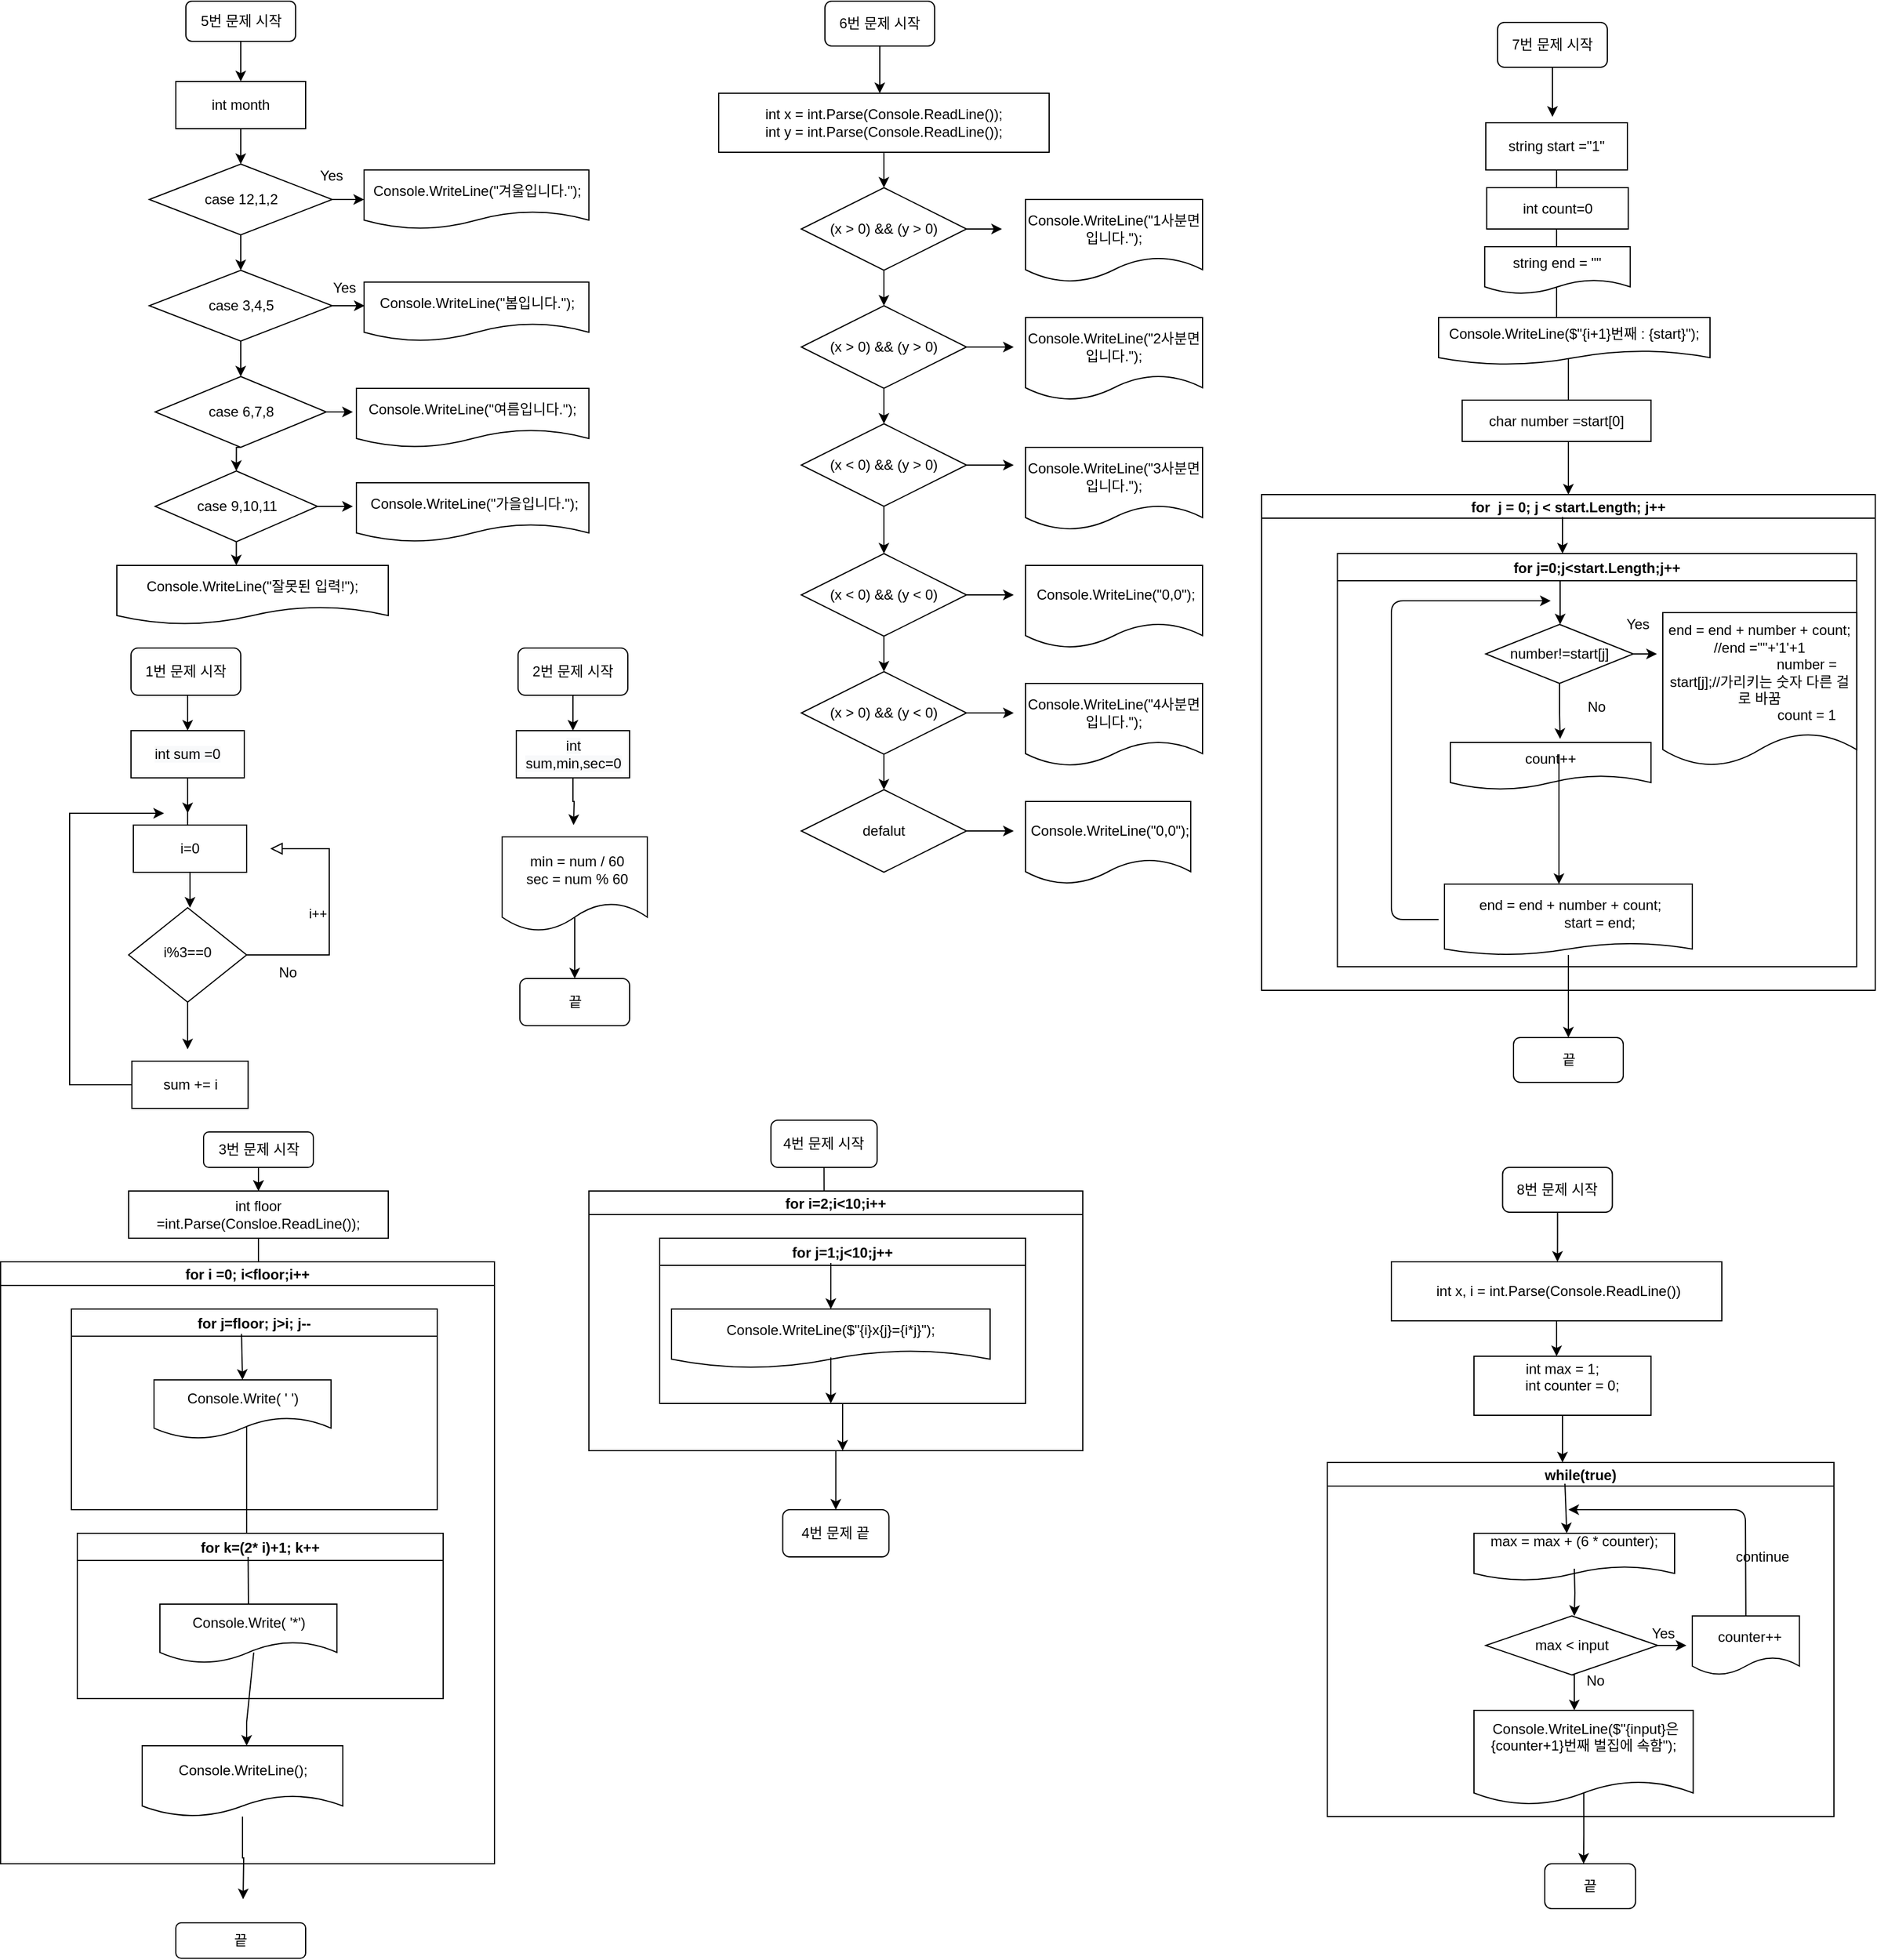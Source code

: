 <mxfile version="14.1.1" type="device"><diagram id="C5RBs43oDa-KdzZeNtuy" name="Page-1"><mxGraphModel dx="488" dy="1930" grid="1" gridSize="10" guides="1" tooltips="1" connect="1" arrows="1" fold="1" page="1" pageScale="1" pageWidth="827" pageHeight="1169" math="0" shadow="0"><root><mxCell id="WIyWlLk6GJQsqaUBKTNV-0"/><mxCell id="WIyWlLk6GJQsqaUBKTNV-1" parent="WIyWlLk6GJQsqaUBKTNV-0"/><mxCell id="WIyWlLk6GJQsqaUBKTNV-5" value="i++" style="edgeStyle=orthogonalEdgeStyle;rounded=0;html=1;jettySize=auto;orthogonalLoop=1;fontSize=11;endArrow=block;endFill=0;endSize=8;strokeWidth=1;shadow=0;labelBackgroundColor=none;" parent="WIyWlLk6GJQsqaUBKTNV-1" source="WIyWlLk6GJQsqaUBKTNV-6" edge="1"><mxGeometry y="10" relative="1" as="geometry"><mxPoint as="offset"/><mxPoint x="290" y="100" as="targetPoint"/><Array as="points"><mxPoint x="340" y="190"/><mxPoint x="340" y="100"/></Array></mxGeometry></mxCell><mxCell id="N4BFT5VjWURN_LbGbkVQ-47" style="edgeStyle=orthogonalEdgeStyle;rounded=0;orthogonalLoop=1;jettySize=auto;html=1;exitX=0.5;exitY=1;exitDx=0;exitDy=0;" parent="WIyWlLk6GJQsqaUBKTNV-1" source="WIyWlLk6GJQsqaUBKTNV-6" edge="1"><mxGeometry relative="1" as="geometry"><mxPoint x="220" y="270" as="targetPoint"/></mxGeometry></mxCell><mxCell id="WIyWlLk6GJQsqaUBKTNV-6" value="i%3==0" style="rhombus;whiteSpace=wrap;html=1;shadow=0;fontFamily=Helvetica;fontSize=12;align=center;strokeWidth=1;spacing=6;spacingTop=-4;" parent="WIyWlLk6GJQsqaUBKTNV-1" vertex="1"><mxGeometry x="170" y="150" width="100" height="80" as="geometry"/></mxCell><mxCell id="N4BFT5VjWURN_LbGbkVQ-31" style="edgeStyle=orthogonalEdgeStyle;rounded=0;orthogonalLoop=1;jettySize=auto;html=1;exitX=0;exitY=0.5;exitDx=0;exitDy=0;" parent="WIyWlLk6GJQsqaUBKTNV-1" source="N4BFT5VjWURN_LbGbkVQ-0" edge="1"><mxGeometry relative="1" as="geometry"><mxPoint x="200" y="70" as="targetPoint"/><Array as="points"><mxPoint x="120" y="300"/><mxPoint x="120" y="70"/></Array></mxGeometry></mxCell><mxCell id="N4BFT5VjWURN_LbGbkVQ-0" value="sum += i" style="rounded=0;whiteSpace=wrap;html=1;" parent="WIyWlLk6GJQsqaUBKTNV-1" vertex="1"><mxGeometry x="172.75" y="280" width="98.5" height="40" as="geometry"/></mxCell><mxCell id="N4BFT5VjWURN_LbGbkVQ-51" style="edgeStyle=orthogonalEdgeStyle;rounded=0;orthogonalLoop=1;jettySize=auto;html=1;exitX=0.5;exitY=1;exitDx=0;exitDy=0;" parent="WIyWlLk6GJQsqaUBKTNV-1" source="N4BFT5VjWURN_LbGbkVQ-6" edge="1"><mxGeometry relative="1" as="geometry"><mxPoint x="220" y="70" as="targetPoint"/></mxGeometry></mxCell><mxCell id="N4BFT5VjWURN_LbGbkVQ-54" value="" style="edgeStyle=orthogonalEdgeStyle;rounded=0;orthogonalLoop=1;jettySize=auto;html=1;" parent="WIyWlLk6GJQsqaUBKTNV-1" source="N4BFT5VjWURN_LbGbkVQ-6" edge="1"><mxGeometry relative="1" as="geometry"><mxPoint x="220" y="120" as="targetPoint"/></mxGeometry></mxCell><mxCell id="N4BFT5VjWURN_LbGbkVQ-6" value="&#10;&#10;&lt;span style=&quot;color: rgb(0, 0, 0); font-family: helvetica; font-size: 12px; font-style: normal; font-weight: 400; letter-spacing: normal; text-align: center; text-indent: 0px; text-transform: none; word-spacing: 0px; background-color: rgb(248, 249, 250); display: inline; float: none;&quot;&gt;int sum =0&lt;/span&gt;&#10;&#10;" style="rounded=0;whiteSpace=wrap;html=1;" parent="WIyWlLk6GJQsqaUBKTNV-1" vertex="1"><mxGeometry x="172" width="96" height="40" as="geometry"/></mxCell><mxCell id="N4BFT5VjWURN_LbGbkVQ-17" style="edgeStyle=orthogonalEdgeStyle;rounded=0;orthogonalLoop=1;jettySize=auto;html=1;exitX=0.5;exitY=1;exitDx=0;exitDy=0;" parent="WIyWlLk6GJQsqaUBKTNV-1" source="N4BFT5VjWURN_LbGbkVQ-13" edge="1"><mxGeometry relative="1" as="geometry"><mxPoint x="222" y="150" as="targetPoint"/></mxGeometry></mxCell><mxCell id="N4BFT5VjWURN_LbGbkVQ-13" value="i=0" style="rounded=0;whiteSpace=wrap;html=1;" parent="WIyWlLk6GJQsqaUBKTNV-1" vertex="1"><mxGeometry x="174" y="80" width="96" height="40" as="geometry"/></mxCell><mxCell id="N4BFT5VjWURN_LbGbkVQ-49" style="edgeStyle=orthogonalEdgeStyle;rounded=0;orthogonalLoop=1;jettySize=auto;html=1;exitX=0.5;exitY=1;exitDx=0;exitDy=0;entryX=0.5;entryY=0;entryDx=0;entryDy=0;" parent="WIyWlLk6GJQsqaUBKTNV-1" source="N4BFT5VjWURN_LbGbkVQ-18" target="N4BFT5VjWURN_LbGbkVQ-6" edge="1"><mxGeometry relative="1" as="geometry"/></mxCell><mxCell id="N4BFT5VjWURN_LbGbkVQ-18" value="1번 문제 시작" style="rounded=1;whiteSpace=wrap;html=1;" parent="WIyWlLk6GJQsqaUBKTNV-1" vertex="1"><mxGeometry x="172" y="-70" width="93" height="40" as="geometry"/></mxCell><mxCell id="N4BFT5VjWURN_LbGbkVQ-30" value="No" style="text;html=1;strokeColor=none;fillColor=none;align=center;verticalAlign=middle;whiteSpace=wrap;rounded=0;" parent="WIyWlLk6GJQsqaUBKTNV-1" vertex="1"><mxGeometry x="290" y="200" width="30" height="10" as="geometry"/></mxCell><mxCell id="N4BFT5VjWURN_LbGbkVQ-65" style="edgeStyle=orthogonalEdgeStyle;rounded=0;orthogonalLoop=1;jettySize=auto;html=1;exitX=0.5;exitY=1;exitDx=0;exitDy=0;" parent="WIyWlLk6GJQsqaUBKTNV-1" source="N4BFT5VjWURN_LbGbkVQ-52" target="N4BFT5VjWURN_LbGbkVQ-60" edge="1"><mxGeometry relative="1" as="geometry"/></mxCell><mxCell id="N4BFT5VjWURN_LbGbkVQ-52" value="2번 문제 시작" style="rounded=1;whiteSpace=wrap;html=1;" parent="WIyWlLk6GJQsqaUBKTNV-1" vertex="1"><mxGeometry x="500" y="-70" width="93" height="40" as="geometry"/></mxCell><mxCell id="N4BFT5VjWURN_LbGbkVQ-71" style="edgeStyle=orthogonalEdgeStyle;rounded=0;orthogonalLoop=1;jettySize=auto;html=1;exitX=0.5;exitY=1;exitDx=0;exitDy=0;" parent="WIyWlLk6GJQsqaUBKTNV-1" source="N4BFT5VjWURN_LbGbkVQ-60" edge="1"><mxGeometry relative="1" as="geometry"><mxPoint x="547" y="80" as="targetPoint"/></mxGeometry></mxCell><mxCell id="N4BFT5VjWURN_LbGbkVQ-60" value="&lt;span style=&quot;color: rgb(0 , 0 , 0) ; font-family: &amp;#34;helvetica&amp;#34; ; font-size: 12px ; font-style: normal ; font-weight: 400 ; letter-spacing: normal ; text-align: center ; text-indent: 0px ; text-transform: none ; word-spacing: 0px ; background-color: rgb(248 , 249 , 250) ; display: inline ; float: none&quot;&gt;int sum,min,sec=0&lt;/span&gt;" style="rounded=0;whiteSpace=wrap;html=1;" parent="WIyWlLk6GJQsqaUBKTNV-1" vertex="1"><mxGeometry x="498.5" width="96" height="40" as="geometry"/></mxCell><mxCell id="N4BFT5VjWURN_LbGbkVQ-68" value="" style="edgeStyle=orthogonalEdgeStyle;rounded=0;orthogonalLoop=1;jettySize=auto;html=1;exitX=0.5;exitY=0.838;exitDx=0;exitDy=0;exitPerimeter=0;" parent="WIyWlLk6GJQsqaUBKTNV-1" source="N4BFT5VjWURN_LbGbkVQ-66" target="N4BFT5VjWURN_LbGbkVQ-67" edge="1"><mxGeometry relative="1" as="geometry"/></mxCell><mxCell id="N4BFT5VjWURN_LbGbkVQ-66" value="&amp;nbsp;min = num / 60&lt;br&gt;&amp;nbsp;sec = num % 60" style="shape=document;whiteSpace=wrap;html=1;boundedLbl=1;" parent="WIyWlLk6GJQsqaUBKTNV-1" vertex="1"><mxGeometry x="486.5" y="90" width="123" height="80" as="geometry"/></mxCell><mxCell id="N4BFT5VjWURN_LbGbkVQ-67" value="끝" style="rounded=1;whiteSpace=wrap;html=1;" parent="WIyWlLk6GJQsqaUBKTNV-1" vertex="1"><mxGeometry x="501.5" y="210" width="93" height="40" as="geometry"/></mxCell><mxCell id="AOkQN0wqzBWuLUALCnGs-2" style="edgeStyle=orthogonalEdgeStyle;rounded=0;orthogonalLoop=1;jettySize=auto;html=1;exitX=0.5;exitY=1;exitDx=0;exitDy=0;" edge="1" parent="WIyWlLk6GJQsqaUBKTNV-1" source="AOkQN0wqzBWuLUALCnGs-0"><mxGeometry relative="1" as="geometry"><mxPoint x="280" y="460" as="targetPoint"/></mxGeometry></mxCell><mxCell id="AOkQN0wqzBWuLUALCnGs-0" value="int floor&lt;br&gt;=int.Parse(Consloe.ReadLine());" style="rounded=0;whiteSpace=wrap;html=1;" vertex="1" parent="WIyWlLk6GJQsqaUBKTNV-1"><mxGeometry x="170" y="390" width="220" height="40" as="geometry"/></mxCell><mxCell id="AOkQN0wqzBWuLUALCnGs-1" value="for i =0; i&lt;floor;i++" style="swimlane;startSize=20;" vertex="1" parent="WIyWlLk6GJQsqaUBKTNV-1"><mxGeometry x="61.5" y="450" width="418.5" height="510" as="geometry"/></mxCell><mxCell id="AOkQN0wqzBWuLUALCnGs-3" value="for k=(2* i)+1; k++" style="swimlane;startSize=23;" vertex="1" parent="AOkQN0wqzBWuLUALCnGs-1"><mxGeometry x="65" y="230" width="310" height="140" as="geometry"/></mxCell><mxCell id="AOkQN0wqzBWuLUALCnGs-16" value="Console.Write( '*')" style="shape=document;whiteSpace=wrap;html=1;boundedLbl=1;size=0.364;" vertex="1" parent="AOkQN0wqzBWuLUALCnGs-3"><mxGeometry x="70" y="60" width="150" height="50" as="geometry"/></mxCell><mxCell id="AOkQN0wqzBWuLUALCnGs-31" value="" style="endArrow=none;html=1;exitX=0.5;exitY=0;exitDx=0;exitDy=0;" edge="1" parent="AOkQN0wqzBWuLUALCnGs-3" source="AOkQN0wqzBWuLUALCnGs-16"><mxGeometry width="50" height="50" relative="1" as="geometry"><mxPoint x="94.75" y="70" as="sourcePoint"/><mxPoint x="144.75" y="20" as="targetPoint"/></mxGeometry></mxCell><mxCell id="AOkQN0wqzBWuLUALCnGs-25" value="for j=floor; j&gt;i; j--" style="swimlane;startSize=23;" vertex="1" parent="AOkQN0wqzBWuLUALCnGs-1"><mxGeometry x="60" y="40" width="310" height="170" as="geometry"/></mxCell><mxCell id="AOkQN0wqzBWuLUALCnGs-26" value="Console.Write( ' ')" style="shape=document;whiteSpace=wrap;html=1;boundedLbl=1;size=0.364;" vertex="1" parent="AOkQN0wqzBWuLUALCnGs-25"><mxGeometry x="70" y="60" width="150" height="50" as="geometry"/></mxCell><mxCell id="AOkQN0wqzBWuLUALCnGs-27" value="" style="endArrow=classic;html=1;exitX=0.465;exitY=0.124;exitDx=0;exitDy=0;exitPerimeter=0;entryX=0.5;entryY=0;entryDx=0;entryDy=0;" edge="1" parent="AOkQN0wqzBWuLUALCnGs-25" source="AOkQN0wqzBWuLUALCnGs-25" target="AOkQN0wqzBWuLUALCnGs-26"><mxGeometry width="50" height="50" relative="1" as="geometry"><mxPoint x="135" y="110" as="sourcePoint"/><mxPoint x="185" y="60" as="targetPoint"/></mxGeometry></mxCell><mxCell id="AOkQN0wqzBWuLUALCnGs-30" value="" style="endArrow=none;html=1;" edge="1" parent="AOkQN0wqzBWuLUALCnGs-25"><mxGeometry width="50" height="50" relative="1" as="geometry"><mxPoint x="148.5" y="190" as="sourcePoint"/><mxPoint x="148.5" y="100" as="targetPoint"/><Array as="points"/></mxGeometry></mxCell><mxCell id="AOkQN0wqzBWuLUALCnGs-34" value="Console.WriteLine();" style="shape=document;whiteSpace=wrap;html=1;boundedLbl=1;" vertex="1" parent="AOkQN0wqzBWuLUALCnGs-1"><mxGeometry x="120" y="410" width="170" height="60" as="geometry"/></mxCell><mxCell id="AOkQN0wqzBWuLUALCnGs-33" value="" style="endArrow=classic;html=1;" edge="1" parent="AOkQN0wqzBWuLUALCnGs-1"><mxGeometry width="50" height="50" relative="1" as="geometry"><mxPoint x="208.5" y="390" as="sourcePoint"/><mxPoint x="208.5" y="410" as="targetPoint"/></mxGeometry></mxCell><mxCell id="AOkQN0wqzBWuLUALCnGs-32" value="" style="endArrow=none;html=1;entryX=0.53;entryY=0.82;entryDx=0;entryDy=0;entryPerimeter=0;" edge="1" parent="WIyWlLk6GJQsqaUBKTNV-1" target="AOkQN0wqzBWuLUALCnGs-16"><mxGeometry width="50" height="50" relative="1" as="geometry"><mxPoint x="270" y="840" as="sourcePoint"/><mxPoint x="320" y="790" as="targetPoint"/></mxGeometry></mxCell><mxCell id="AOkQN0wqzBWuLUALCnGs-36" style="edgeStyle=orthogonalEdgeStyle;rounded=0;orthogonalLoop=1;jettySize=auto;html=1;" edge="1" parent="WIyWlLk6GJQsqaUBKTNV-1" source="AOkQN0wqzBWuLUALCnGs-34"><mxGeometry relative="1" as="geometry"><mxPoint x="267" y="990" as="targetPoint"/></mxGeometry></mxCell><mxCell id="AOkQN0wqzBWuLUALCnGs-37" value="끝" style="rounded=1;whiteSpace=wrap;html=1;" vertex="1" parent="WIyWlLk6GJQsqaUBKTNV-1"><mxGeometry x="210" y="1010" width="110" height="30" as="geometry"/></mxCell><mxCell id="AOkQN0wqzBWuLUALCnGs-39" style="edgeStyle=orthogonalEdgeStyle;rounded=0;orthogonalLoop=1;jettySize=auto;html=1;entryX=0.5;entryY=0;entryDx=0;entryDy=0;" edge="1" parent="WIyWlLk6GJQsqaUBKTNV-1" source="AOkQN0wqzBWuLUALCnGs-38" target="AOkQN0wqzBWuLUALCnGs-0"><mxGeometry relative="1" as="geometry"/></mxCell><mxCell id="AOkQN0wqzBWuLUALCnGs-40" value="" style="edgeStyle=orthogonalEdgeStyle;rounded=0;orthogonalLoop=1;jettySize=auto;html=1;" edge="1" parent="WIyWlLk6GJQsqaUBKTNV-1" source="AOkQN0wqzBWuLUALCnGs-38" target="AOkQN0wqzBWuLUALCnGs-0"><mxGeometry relative="1" as="geometry"/></mxCell><mxCell id="AOkQN0wqzBWuLUALCnGs-38" value="3번 문제 시작" style="rounded=1;whiteSpace=wrap;html=1;" vertex="1" parent="WIyWlLk6GJQsqaUBKTNV-1"><mxGeometry x="233.5" y="340" width="93" height="30" as="geometry"/></mxCell><mxCell id="AOkQN0wqzBWuLUALCnGs-42" style="edgeStyle=orthogonalEdgeStyle;rounded=0;orthogonalLoop=1;jettySize=auto;html=1;exitX=0.5;exitY=1;exitDx=0;exitDy=0;" edge="1" parent="WIyWlLk6GJQsqaUBKTNV-1" source="AOkQN0wqzBWuLUALCnGs-41"><mxGeometry relative="1" as="geometry"><mxPoint x="759" y="410" as="targetPoint"/></mxGeometry></mxCell><mxCell id="AOkQN0wqzBWuLUALCnGs-41" value="4번 문제 시작" style="rounded=1;whiteSpace=wrap;html=1;" vertex="1" parent="WIyWlLk6GJQsqaUBKTNV-1"><mxGeometry x="714.25" y="330" width="90" height="40" as="geometry"/></mxCell><mxCell id="AOkQN0wqzBWuLUALCnGs-60" style="edgeStyle=orthogonalEdgeStyle;rounded=0;orthogonalLoop=1;jettySize=auto;html=1;" edge="1" parent="WIyWlLk6GJQsqaUBKTNV-1" source="AOkQN0wqzBWuLUALCnGs-44"><mxGeometry relative="1" as="geometry"><mxPoint x="769.25" y="660" as="targetPoint"/></mxGeometry></mxCell><mxCell id="AOkQN0wqzBWuLUALCnGs-44" value="for i=2;i&lt;10;i++" style="swimlane;startSize=20;" vertex="1" parent="WIyWlLk6GJQsqaUBKTNV-1"><mxGeometry x="560" y="390" width="418.5" height="220" as="geometry"/></mxCell><mxCell id="AOkQN0wqzBWuLUALCnGs-48" value="for j=1;j&lt;10;j++" style="swimlane;startSize=23;" vertex="1" parent="AOkQN0wqzBWuLUALCnGs-44"><mxGeometry x="60" y="40" width="310" height="140" as="geometry"/></mxCell><mxCell id="AOkQN0wqzBWuLUALCnGs-50" value="" style="endArrow=classic;html=1;entryX=0.5;entryY=0;entryDx=0;entryDy=0;" edge="1" parent="AOkQN0wqzBWuLUALCnGs-48"><mxGeometry width="50" height="50" relative="1" as="geometry"><mxPoint x="145" y="21" as="sourcePoint"/><mxPoint x="145" y="60" as="targetPoint"/></mxGeometry></mxCell><mxCell id="AOkQN0wqzBWuLUALCnGs-52" value="Console.WriteLine($&quot;{i}x{j}={i*j}&quot;);" style="shape=document;whiteSpace=wrap;html=1;boundedLbl=1;" vertex="1" parent="AOkQN0wqzBWuLUALCnGs-48"><mxGeometry x="10" y="60" width="270" height="50" as="geometry"/></mxCell><mxCell id="AOkQN0wqzBWuLUALCnGs-58" style="edgeStyle=orthogonalEdgeStyle;rounded=0;orthogonalLoop=1;jettySize=auto;html=1;exitX=0.5;exitY=0.82;exitDx=0;exitDy=0;exitPerimeter=0;" edge="1" parent="WIyWlLk6GJQsqaUBKTNV-1" source="AOkQN0wqzBWuLUALCnGs-52"><mxGeometry relative="1" as="geometry"><mxPoint x="765" y="570" as="targetPoint"/></mxGeometry></mxCell><mxCell id="AOkQN0wqzBWuLUALCnGs-59" style="edgeStyle=orthogonalEdgeStyle;rounded=0;orthogonalLoop=1;jettySize=auto;html=1;" edge="1" parent="WIyWlLk6GJQsqaUBKTNV-1" source="AOkQN0wqzBWuLUALCnGs-48"><mxGeometry relative="1" as="geometry"><mxPoint x="775" y="610" as="targetPoint"/></mxGeometry></mxCell><mxCell id="AOkQN0wqzBWuLUALCnGs-61" value="4번 문제 끝" style="rounded=1;whiteSpace=wrap;html=1;" vertex="1" parent="WIyWlLk6GJQsqaUBKTNV-1"><mxGeometry x="724.25" y="660" width="90" height="40" as="geometry"/></mxCell><mxCell id="AOkQN0wqzBWuLUALCnGs-63" style="edgeStyle=orthogonalEdgeStyle;rounded=0;orthogonalLoop=1;jettySize=auto;html=1;entryX=0.5;entryY=0;entryDx=0;entryDy=0;" edge="1" parent="WIyWlLk6GJQsqaUBKTNV-1" source="AOkQN0wqzBWuLUALCnGs-62" target="AOkQN0wqzBWuLUALCnGs-64"><mxGeometry relative="1" as="geometry"><mxPoint x="265" y="-530" as="targetPoint"/></mxGeometry></mxCell><mxCell id="AOkQN0wqzBWuLUALCnGs-62" value="5번 문제 시작" style="rounded=1;whiteSpace=wrap;html=1;" vertex="1" parent="WIyWlLk6GJQsqaUBKTNV-1"><mxGeometry x="218.5" y="-618" width="93" height="34" as="geometry"/></mxCell><mxCell id="AOkQN0wqzBWuLUALCnGs-65" style="edgeStyle=orthogonalEdgeStyle;rounded=0;orthogonalLoop=1;jettySize=auto;html=1;" edge="1" parent="WIyWlLk6GJQsqaUBKTNV-1" source="AOkQN0wqzBWuLUALCnGs-64"><mxGeometry relative="1" as="geometry"><mxPoint x="265" y="-480" as="targetPoint"/></mxGeometry></mxCell><mxCell id="AOkQN0wqzBWuLUALCnGs-64" value="int month" style="rounded=0;whiteSpace=wrap;html=1;" vertex="1" parent="WIyWlLk6GJQsqaUBKTNV-1"><mxGeometry x="210" y="-550" width="110" height="40" as="geometry"/></mxCell><mxCell id="AOkQN0wqzBWuLUALCnGs-73" style="edgeStyle=orthogonalEdgeStyle;rounded=0;orthogonalLoop=1;jettySize=auto;html=1;exitX=0.5;exitY=1;exitDx=0;exitDy=0;entryX=0.5;entryY=0;entryDx=0;entryDy=0;" edge="1" parent="WIyWlLk6GJQsqaUBKTNV-1" source="AOkQN0wqzBWuLUALCnGs-70" target="AOkQN0wqzBWuLUALCnGs-72"><mxGeometry relative="1" as="geometry"/></mxCell><mxCell id="AOkQN0wqzBWuLUALCnGs-92" style="edgeStyle=orthogonalEdgeStyle;rounded=0;orthogonalLoop=1;jettySize=auto;html=1;entryX=0;entryY=0.5;entryDx=0;entryDy=0;" edge="1" parent="WIyWlLk6GJQsqaUBKTNV-1" source="AOkQN0wqzBWuLUALCnGs-70" target="AOkQN0wqzBWuLUALCnGs-81"><mxGeometry relative="1" as="geometry"/></mxCell><mxCell id="AOkQN0wqzBWuLUALCnGs-70" value="case 12,1,2" style="rhombus;whiteSpace=wrap;html=1;" vertex="1" parent="WIyWlLk6GJQsqaUBKTNV-1"><mxGeometry x="187.5" y="-480" width="155" height="60" as="geometry"/></mxCell><mxCell id="AOkQN0wqzBWuLUALCnGs-89" style="edgeStyle=orthogonalEdgeStyle;rounded=0;orthogonalLoop=1;jettySize=auto;html=1;" edge="1" parent="WIyWlLk6GJQsqaUBKTNV-1" source="AOkQN0wqzBWuLUALCnGs-72"><mxGeometry relative="1" as="geometry"><mxPoint x="265" y="-300" as="targetPoint"/></mxGeometry></mxCell><mxCell id="AOkQN0wqzBWuLUALCnGs-94" style="edgeStyle=orthogonalEdgeStyle;rounded=0;orthogonalLoop=1;jettySize=auto;html=1;" edge="1" parent="WIyWlLk6GJQsqaUBKTNV-1" source="AOkQN0wqzBWuLUALCnGs-72"><mxGeometry relative="1" as="geometry"><mxPoint x="370" y="-360" as="targetPoint"/></mxGeometry></mxCell><mxCell id="AOkQN0wqzBWuLUALCnGs-72" value="case 3,4,5" style="rhombus;whiteSpace=wrap;html=1;" vertex="1" parent="WIyWlLk6GJQsqaUBKTNV-1"><mxGeometry x="187.5" y="-390" width="155" height="60" as="geometry"/></mxCell><mxCell id="AOkQN0wqzBWuLUALCnGs-90" style="edgeStyle=orthogonalEdgeStyle;rounded=0;orthogonalLoop=1;jettySize=auto;html=1;" edge="1" parent="WIyWlLk6GJQsqaUBKTNV-1" source="AOkQN0wqzBWuLUALCnGs-76"><mxGeometry relative="1" as="geometry"><mxPoint x="360" y="-270" as="targetPoint"/></mxGeometry></mxCell><mxCell id="AOkQN0wqzBWuLUALCnGs-98" style="edgeStyle=orthogonalEdgeStyle;rounded=0;orthogonalLoop=1;jettySize=auto;html=1;exitX=0.5;exitY=1;exitDx=0;exitDy=0;entryX=0.5;entryY=0;entryDx=0;entryDy=0;" edge="1" parent="WIyWlLk6GJQsqaUBKTNV-1" source="AOkQN0wqzBWuLUALCnGs-76" target="AOkQN0wqzBWuLUALCnGs-79"><mxGeometry relative="1" as="geometry"/></mxCell><mxCell id="AOkQN0wqzBWuLUALCnGs-76" value="case 6,7,8" style="rhombus;whiteSpace=wrap;html=1;" vertex="1" parent="WIyWlLk6GJQsqaUBKTNV-1"><mxGeometry x="192.5" y="-300" width="145" height="60" as="geometry"/></mxCell><mxCell id="AOkQN0wqzBWuLUALCnGs-99" style="edgeStyle=orthogonalEdgeStyle;rounded=0;orthogonalLoop=1;jettySize=auto;html=1;" edge="1" parent="WIyWlLk6GJQsqaUBKTNV-1" source="AOkQN0wqzBWuLUALCnGs-79"><mxGeometry relative="1" as="geometry"><mxPoint x="360" y="-190" as="targetPoint"/></mxGeometry></mxCell><mxCell id="AOkQN0wqzBWuLUALCnGs-102" style="edgeStyle=orthogonalEdgeStyle;rounded=0;orthogonalLoop=1;jettySize=auto;html=1;" edge="1" parent="WIyWlLk6GJQsqaUBKTNV-1" source="AOkQN0wqzBWuLUALCnGs-79"><mxGeometry relative="1" as="geometry"><mxPoint x="261.25" y="-140" as="targetPoint"/></mxGeometry></mxCell><mxCell id="AOkQN0wqzBWuLUALCnGs-79" value="case 9,10,11" style="rhombus;whiteSpace=wrap;html=1;" vertex="1" parent="WIyWlLk6GJQsqaUBKTNV-1"><mxGeometry x="192.5" y="-220" width="137.5" height="60" as="geometry"/></mxCell><mxCell id="AOkQN0wqzBWuLUALCnGs-81" value="Console.WriteLine(&quot;겨울입니다.&quot;);" style="shape=document;whiteSpace=wrap;html=1;boundedLbl=1;" vertex="1" parent="WIyWlLk6GJQsqaUBKTNV-1"><mxGeometry x="369.5" y="-475" width="190.5" height="50" as="geometry"/></mxCell><mxCell id="AOkQN0wqzBWuLUALCnGs-82" value="Yes" style="text;html=1;strokeColor=none;fillColor=none;align=center;verticalAlign=middle;whiteSpace=wrap;rounded=0;" vertex="1" parent="WIyWlLk6GJQsqaUBKTNV-1"><mxGeometry x="326.5" y="-475" width="30" height="10" as="geometry"/></mxCell><mxCell id="AOkQN0wqzBWuLUALCnGs-83" value="Yes" style="text;html=1;strokeColor=none;fillColor=none;align=center;verticalAlign=middle;whiteSpace=wrap;rounded=0;" vertex="1" parent="WIyWlLk6GJQsqaUBKTNV-1"><mxGeometry x="337.5" y="-380" width="30" height="10" as="geometry"/></mxCell><mxCell id="AOkQN0wqzBWuLUALCnGs-95" value="Console.WriteLine(&quot;봄입니다.&quot;);" style="shape=document;whiteSpace=wrap;html=1;boundedLbl=1;" vertex="1" parent="WIyWlLk6GJQsqaUBKTNV-1"><mxGeometry x="369.5" y="-380" width="190.5" height="50" as="geometry"/></mxCell><mxCell id="AOkQN0wqzBWuLUALCnGs-100" value="Console.WriteLine(&quot;여름입니다.&quot;);" style="shape=document;whiteSpace=wrap;html=1;boundedLbl=1;" vertex="1" parent="WIyWlLk6GJQsqaUBKTNV-1"><mxGeometry x="363" y="-290" width="197" height="50" as="geometry"/></mxCell><mxCell id="AOkQN0wqzBWuLUALCnGs-101" value="&amp;nbsp;Console.WriteLine(&quot;가을입니다.&quot;);" style="shape=document;whiteSpace=wrap;html=1;boundedLbl=1;" vertex="1" parent="WIyWlLk6GJQsqaUBKTNV-1"><mxGeometry x="363" y="-210" width="197" height="50" as="geometry"/></mxCell><mxCell id="AOkQN0wqzBWuLUALCnGs-103" value="Console.WriteLine(&quot;잘못된 입력!&quot;);" style="shape=document;whiteSpace=wrap;html=1;boundedLbl=1;" vertex="1" parent="WIyWlLk6GJQsqaUBKTNV-1"><mxGeometry x="160" y="-140" width="230" height="50" as="geometry"/></mxCell><mxCell id="AOkQN0wqzBWuLUALCnGs-105" style="edgeStyle=orthogonalEdgeStyle;rounded=0;orthogonalLoop=1;jettySize=auto;html=1;" edge="1" parent="WIyWlLk6GJQsqaUBKTNV-1" source="AOkQN0wqzBWuLUALCnGs-104"><mxGeometry relative="1" as="geometry"><mxPoint x="806.5" y="-540" as="targetPoint"/></mxGeometry></mxCell><mxCell id="AOkQN0wqzBWuLUALCnGs-104" value="6번 문제 시작" style="rounded=1;whiteSpace=wrap;html=1;" vertex="1" parent="WIyWlLk6GJQsqaUBKTNV-1"><mxGeometry x="760" y="-618" width="93" height="38" as="geometry"/></mxCell><mxCell id="AOkQN0wqzBWuLUALCnGs-107" style="edgeStyle=orthogonalEdgeStyle;rounded=0;orthogonalLoop=1;jettySize=auto;html=1;" edge="1" parent="WIyWlLk6GJQsqaUBKTNV-1" source="AOkQN0wqzBWuLUALCnGs-106"><mxGeometry relative="1" as="geometry"><mxPoint x="810" y="-460" as="targetPoint"/></mxGeometry></mxCell><mxCell id="AOkQN0wqzBWuLUALCnGs-106" value="int x = int.Parse(Console.ReadLine());&lt;br&gt;int y = int.Parse(Console.ReadLine());" style="rounded=0;whiteSpace=wrap;html=1;" vertex="1" parent="WIyWlLk6GJQsqaUBKTNV-1"><mxGeometry x="670" y="-540" width="280" height="50" as="geometry"/></mxCell><mxCell id="AOkQN0wqzBWuLUALCnGs-109" style="edgeStyle=orthogonalEdgeStyle;rounded=0;orthogonalLoop=1;jettySize=auto;html=1;" edge="1" parent="WIyWlLk6GJQsqaUBKTNV-1" source="AOkQN0wqzBWuLUALCnGs-108"><mxGeometry relative="1" as="geometry"><mxPoint x="910" y="-425" as="targetPoint"/></mxGeometry></mxCell><mxCell id="AOkQN0wqzBWuLUALCnGs-110" style="edgeStyle=orthogonalEdgeStyle;rounded=0;orthogonalLoop=1;jettySize=auto;html=1;" edge="1" parent="WIyWlLk6GJQsqaUBKTNV-1" source="AOkQN0wqzBWuLUALCnGs-108"><mxGeometry relative="1" as="geometry"><mxPoint x="810" y="-360" as="targetPoint"/></mxGeometry></mxCell><mxCell id="AOkQN0wqzBWuLUALCnGs-108" value="(x &amp;gt; 0) &amp;amp;&amp;amp; (y &amp;gt; 0)" style="rhombus;whiteSpace=wrap;html=1;" vertex="1" parent="WIyWlLk6GJQsqaUBKTNV-1"><mxGeometry x="740" y="-460" width="140" height="70" as="geometry"/></mxCell><mxCell id="AOkQN0wqzBWuLUALCnGs-113" style="edgeStyle=orthogonalEdgeStyle;rounded=0;orthogonalLoop=1;jettySize=auto;html=1;entryX=0.5;entryY=0;entryDx=0;entryDy=0;" edge="1" parent="WIyWlLk6GJQsqaUBKTNV-1" source="AOkQN0wqzBWuLUALCnGs-111" target="AOkQN0wqzBWuLUALCnGs-112"><mxGeometry relative="1" as="geometry"/></mxCell><mxCell id="AOkQN0wqzBWuLUALCnGs-131" style="edgeStyle=orthogonalEdgeStyle;rounded=0;orthogonalLoop=1;jettySize=auto;html=1;" edge="1" parent="WIyWlLk6GJQsqaUBKTNV-1" source="AOkQN0wqzBWuLUALCnGs-111"><mxGeometry relative="1" as="geometry"><mxPoint x="920" y="-325" as="targetPoint"/></mxGeometry></mxCell><mxCell id="AOkQN0wqzBWuLUALCnGs-111" value="(x &amp;gt; 0) &amp;amp;&amp;amp; (y &amp;gt; 0)" style="rhombus;whiteSpace=wrap;html=1;" vertex="1" parent="WIyWlLk6GJQsqaUBKTNV-1"><mxGeometry x="740" y="-360" width="140" height="70" as="geometry"/></mxCell><mxCell id="AOkQN0wqzBWuLUALCnGs-114" style="edgeStyle=orthogonalEdgeStyle;rounded=0;orthogonalLoop=1;jettySize=auto;html=1;" edge="1" parent="WIyWlLk6GJQsqaUBKTNV-1" source="AOkQN0wqzBWuLUALCnGs-112"><mxGeometry relative="1" as="geometry"><mxPoint x="810" y="-150" as="targetPoint"/></mxGeometry></mxCell><mxCell id="AOkQN0wqzBWuLUALCnGs-130" style="edgeStyle=orthogonalEdgeStyle;rounded=0;orthogonalLoop=1;jettySize=auto;html=1;" edge="1" parent="WIyWlLk6GJQsqaUBKTNV-1" source="AOkQN0wqzBWuLUALCnGs-112"><mxGeometry relative="1" as="geometry"><mxPoint x="920" y="-225" as="targetPoint"/></mxGeometry></mxCell><mxCell id="AOkQN0wqzBWuLUALCnGs-112" value="(x &amp;lt; 0) &amp;amp;&amp;amp; (y &amp;gt; 0)" style="rhombus;whiteSpace=wrap;html=1;" vertex="1" parent="WIyWlLk6GJQsqaUBKTNV-1"><mxGeometry x="740" y="-260" width="140" height="70" as="geometry"/></mxCell><mxCell id="AOkQN0wqzBWuLUALCnGs-119" style="edgeStyle=orthogonalEdgeStyle;rounded=0;orthogonalLoop=1;jettySize=auto;html=1;exitX=0.5;exitY=1;exitDx=0;exitDy=0;entryX=0.5;entryY=0;entryDx=0;entryDy=0;" edge="1" parent="WIyWlLk6GJQsqaUBKTNV-1" source="AOkQN0wqzBWuLUALCnGs-115" target="AOkQN0wqzBWuLUALCnGs-116"><mxGeometry relative="1" as="geometry"/></mxCell><mxCell id="AOkQN0wqzBWuLUALCnGs-128" style="edgeStyle=orthogonalEdgeStyle;rounded=0;orthogonalLoop=1;jettySize=auto;html=1;exitX=1;exitY=0.5;exitDx=0;exitDy=0;" edge="1" parent="WIyWlLk6GJQsqaUBKTNV-1" source="AOkQN0wqzBWuLUALCnGs-115"><mxGeometry relative="1" as="geometry"><mxPoint x="920" y="-115" as="targetPoint"/></mxGeometry></mxCell><mxCell id="AOkQN0wqzBWuLUALCnGs-115" value="(x &amp;lt; 0) &amp;amp;&amp;amp; (y &amp;lt; 0)" style="rhombus;whiteSpace=wrap;html=1;" vertex="1" parent="WIyWlLk6GJQsqaUBKTNV-1"><mxGeometry x="740" y="-150" width="140" height="70" as="geometry"/></mxCell><mxCell id="AOkQN0wqzBWuLUALCnGs-123" style="edgeStyle=orthogonalEdgeStyle;rounded=0;orthogonalLoop=1;jettySize=auto;html=1;entryX=0.5;entryY=0;entryDx=0;entryDy=0;" edge="1" parent="WIyWlLk6GJQsqaUBKTNV-1" source="AOkQN0wqzBWuLUALCnGs-116" target="AOkQN0wqzBWuLUALCnGs-121"><mxGeometry relative="1" as="geometry"/></mxCell><mxCell id="AOkQN0wqzBWuLUALCnGs-125" style="edgeStyle=orthogonalEdgeStyle;rounded=0;orthogonalLoop=1;jettySize=auto;html=1;" edge="1" parent="WIyWlLk6GJQsqaUBKTNV-1" source="AOkQN0wqzBWuLUALCnGs-116"><mxGeometry relative="1" as="geometry"><mxPoint x="920" y="-15" as="targetPoint"/></mxGeometry></mxCell><mxCell id="AOkQN0wqzBWuLUALCnGs-116" value="(x &amp;gt; 0) &amp;amp;&amp;amp; (y &amp;lt; 0)" style="rhombus;whiteSpace=wrap;html=1;" vertex="1" parent="WIyWlLk6GJQsqaUBKTNV-1"><mxGeometry x="740" y="-50" width="140" height="70" as="geometry"/></mxCell><mxCell id="AOkQN0wqzBWuLUALCnGs-124" style="edgeStyle=orthogonalEdgeStyle;rounded=0;orthogonalLoop=1;jettySize=auto;html=1;" edge="1" parent="WIyWlLk6GJQsqaUBKTNV-1" source="AOkQN0wqzBWuLUALCnGs-121"><mxGeometry relative="1" as="geometry"><mxPoint x="920" y="85" as="targetPoint"/></mxGeometry></mxCell><mxCell id="AOkQN0wqzBWuLUALCnGs-121" value="defalut" style="rhombus;whiteSpace=wrap;html=1;" vertex="1" parent="WIyWlLk6GJQsqaUBKTNV-1"><mxGeometry x="740" y="50" width="140" height="70" as="geometry"/></mxCell><mxCell id="AOkQN0wqzBWuLUALCnGs-126" value="&amp;nbsp;Console.WriteLine(&quot;0,0&quot;);" style="shape=document;whiteSpace=wrap;html=1;boundedLbl=1;" vertex="1" parent="WIyWlLk6GJQsqaUBKTNV-1"><mxGeometry x="930" y="60" width="140" height="70" as="geometry"/></mxCell><mxCell id="AOkQN0wqzBWuLUALCnGs-127" value="Console.WriteLine(&quot;4사분면입니다.&quot;);" style="shape=document;whiteSpace=wrap;html=1;boundedLbl=1;" vertex="1" parent="WIyWlLk6GJQsqaUBKTNV-1"><mxGeometry x="930" y="-40" width="150" height="70" as="geometry"/></mxCell><mxCell id="AOkQN0wqzBWuLUALCnGs-129" value="&amp;nbsp;Console.WriteLine(&quot;0,0&quot;);" style="shape=document;whiteSpace=wrap;html=1;boundedLbl=1;" vertex="1" parent="WIyWlLk6GJQsqaUBKTNV-1"><mxGeometry x="930" y="-140" width="150" height="70" as="geometry"/></mxCell><mxCell id="AOkQN0wqzBWuLUALCnGs-132" value="Console.WriteLine(&quot;3사분면입니다.&quot;);" style="shape=document;whiteSpace=wrap;html=1;boundedLbl=1;" vertex="1" parent="WIyWlLk6GJQsqaUBKTNV-1"><mxGeometry x="930" y="-240" width="150" height="70" as="geometry"/></mxCell><mxCell id="AOkQN0wqzBWuLUALCnGs-133" value="Console.WriteLine(&quot;2사분면입니다.&quot;);" style="shape=document;whiteSpace=wrap;html=1;boundedLbl=1;" vertex="1" parent="WIyWlLk6GJQsqaUBKTNV-1"><mxGeometry x="930" y="-350" width="150" height="70" as="geometry"/></mxCell><mxCell id="AOkQN0wqzBWuLUALCnGs-134" value="Console.WriteLine(&quot;1사분면입니다.&quot;);" style="shape=document;whiteSpace=wrap;html=1;boundedLbl=1;" vertex="1" parent="WIyWlLk6GJQsqaUBKTNV-1"><mxGeometry x="930" y="-450" width="150" height="70" as="geometry"/></mxCell><mxCell id="AOkQN0wqzBWuLUALCnGs-136" style="edgeStyle=orthogonalEdgeStyle;rounded=0;orthogonalLoop=1;jettySize=auto;html=1;" edge="1" parent="WIyWlLk6GJQsqaUBKTNV-1" source="AOkQN0wqzBWuLUALCnGs-135"><mxGeometry relative="1" as="geometry"><mxPoint x="1376.5" y="-520" as="targetPoint"/></mxGeometry></mxCell><mxCell id="AOkQN0wqzBWuLUALCnGs-135" value="7번 문제 시작" style="rounded=1;whiteSpace=wrap;html=1;" vertex="1" parent="WIyWlLk6GJQsqaUBKTNV-1"><mxGeometry x="1330" y="-600" width="93" height="38" as="geometry"/></mxCell><mxCell id="AOkQN0wqzBWuLUALCnGs-137" value="for  j = 0; j &lt; start.Length; j++" style="swimlane;startSize=20;" vertex="1" parent="WIyWlLk6GJQsqaUBKTNV-1"><mxGeometry x="1130" y="-200" width="520" height="420" as="geometry"><mxRectangle x="1170.75" y="-380" width="260" height="20" as="alternateBounds"/></mxGeometry></mxCell><mxCell id="AOkQN0wqzBWuLUALCnGs-138" value="for j=0;j&lt;start.Length;j++" style="swimlane;startSize=23;" vertex="1" parent="AOkQN0wqzBWuLUALCnGs-137"><mxGeometry x="64.25" y="50" width="440" height="350" as="geometry"/></mxCell><mxCell id="AOkQN0wqzBWuLUALCnGs-140" value="count++" style="shape=document;whiteSpace=wrap;html=1;boundedLbl=1;" vertex="1" parent="AOkQN0wqzBWuLUALCnGs-138"><mxGeometry x="95.75" y="160" width="170" height="40" as="geometry"/></mxCell><mxCell id="AOkQN0wqzBWuLUALCnGs-173" style="edgeStyle=orthogonalEdgeStyle;rounded=0;orthogonalLoop=1;jettySize=auto;html=1;exitX=0.5;exitY=1;exitDx=0;exitDy=0;entryX=0.547;entryY=-0.075;entryDx=0;entryDy=0;entryPerimeter=0;" edge="1" parent="AOkQN0wqzBWuLUALCnGs-138" source="AOkQN0wqzBWuLUALCnGs-157" target="AOkQN0wqzBWuLUALCnGs-140"><mxGeometry relative="1" as="geometry"/></mxCell><mxCell id="AOkQN0wqzBWuLUALCnGs-157" value="number!=start[j]" style="rhombus;whiteSpace=wrap;html=1;" vertex="1" parent="AOkQN0wqzBWuLUALCnGs-138"><mxGeometry x="125.75" y="60" width="125" height="50" as="geometry"/></mxCell><mxCell id="AOkQN0wqzBWuLUALCnGs-168" value="&lt;div&gt;end = end + number + count; //end =&quot;&quot;+'1'+1&lt;/div&gt;&lt;div&gt;&amp;nbsp; &amp;nbsp; &amp;nbsp; &amp;nbsp; &amp;nbsp; &amp;nbsp; &amp;nbsp; &amp;nbsp; &amp;nbsp; &amp;nbsp; &amp;nbsp; &amp;nbsp; number = start[j];//가리키는 숫자 다른 걸로 바꿈&lt;/div&gt;&lt;div&gt;&amp;nbsp; &amp;nbsp; &amp;nbsp; &amp;nbsp; &amp;nbsp; &amp;nbsp; &amp;nbsp; &amp;nbsp; &amp;nbsp; &amp;nbsp; &amp;nbsp; &amp;nbsp; count = 1&lt;/div&gt;" style="shape=document;whiteSpace=wrap;html=1;boundedLbl=1;size=0.214;" vertex="1" parent="AOkQN0wqzBWuLUALCnGs-138"><mxGeometry x="275.75" y="50" width="164.25" height="130" as="geometry"/></mxCell><mxCell id="AOkQN0wqzBWuLUALCnGs-169" value="Yes" style="text;html=1;strokeColor=none;fillColor=none;align=center;verticalAlign=middle;whiteSpace=wrap;rounded=0;" vertex="1" parent="AOkQN0wqzBWuLUALCnGs-138"><mxGeometry x="233.5" y="50" width="42.25" height="20" as="geometry"/></mxCell><mxCell id="AOkQN0wqzBWuLUALCnGs-170" value="No" style="text;html=1;strokeColor=none;fillColor=none;align=center;verticalAlign=middle;whiteSpace=wrap;rounded=0;" vertex="1" parent="AOkQN0wqzBWuLUALCnGs-138"><mxGeometry x="198.88" y="120" width="42.25" height="20" as="geometry"/></mxCell><mxCell id="AOkQN0wqzBWuLUALCnGs-154" value="" style="endArrow=classic;html=1;" edge="1" parent="AOkQN0wqzBWuLUALCnGs-137"><mxGeometry width="50" height="50" relative="1" as="geometry"><mxPoint x="255" y="19" as="sourcePoint"/><mxPoint x="255" y="50" as="targetPoint"/></mxGeometry></mxCell><mxCell id="AOkQN0wqzBWuLUALCnGs-176" value="&lt;div&gt;&amp;nbsp;end = end + number + count;&lt;/div&gt;&lt;div&gt;&amp;nbsp; &amp;nbsp; &amp;nbsp; &amp;nbsp; &amp;nbsp; &amp;nbsp; &amp;nbsp; &amp;nbsp; start = end;&lt;/div&gt;" style="shape=document;whiteSpace=wrap;html=1;boundedLbl=1;size=0.167;" vertex="1" parent="AOkQN0wqzBWuLUALCnGs-137"><mxGeometry x="155" y="330" width="210" height="60" as="geometry"/></mxCell><mxCell id="AOkQN0wqzBWuLUALCnGs-175" style="edgeStyle=orthogonalEdgeStyle;rounded=0;orthogonalLoop=1;jettySize=auto;html=1;" edge="1" parent="AOkQN0wqzBWuLUALCnGs-137"><mxGeometry relative="1" as="geometry"><mxPoint x="252" y="330" as="targetPoint"/><mxPoint x="252" y="220" as="sourcePoint"/></mxGeometry></mxCell><mxCell id="AOkQN0wqzBWuLUALCnGs-142" style="edgeStyle=orthogonalEdgeStyle;rounded=0;orthogonalLoop=1;jettySize=auto;html=1;entryX=0.5;entryY=0;entryDx=0;entryDy=0;" edge="1" parent="WIyWlLk6GJQsqaUBKTNV-1" source="AOkQN0wqzBWuLUALCnGs-141" target="AOkQN0wqzBWuLUALCnGs-137"><mxGeometry relative="1" as="geometry"/></mxCell><mxCell id="AOkQN0wqzBWuLUALCnGs-141" value="string start =&quot;1&quot;" style="rounded=0;whiteSpace=wrap;html=1;" vertex="1" parent="WIyWlLk6GJQsqaUBKTNV-1"><mxGeometry x="1320" y="-515" width="120" height="40" as="geometry"/></mxCell><mxCell id="AOkQN0wqzBWuLUALCnGs-144" value="int count=0" style="rounded=0;whiteSpace=wrap;html=1;" vertex="1" parent="WIyWlLk6GJQsqaUBKTNV-1"><mxGeometry x="1320.75" y="-460" width="120" height="35" as="geometry"/></mxCell><mxCell id="AOkQN0wqzBWuLUALCnGs-145" value="string end = &quot;&quot;" style="shape=document;whiteSpace=wrap;html=1;boundedLbl=1;" vertex="1" parent="WIyWlLk6GJQsqaUBKTNV-1"><mxGeometry x="1319.12" y="-410" width="123.25" height="40" as="geometry"/></mxCell><mxCell id="AOkQN0wqzBWuLUALCnGs-152" value="Console.WriteLine($&quot;{i+1}번째 : {start}&quot;);" style="shape=document;whiteSpace=wrap;html=1;boundedLbl=1;" vertex="1" parent="WIyWlLk6GJQsqaUBKTNV-1"><mxGeometry x="1280" y="-350" width="230" height="40" as="geometry"/></mxCell><mxCell id="AOkQN0wqzBWuLUALCnGs-153" value="char number =start[0]" style="rounded=0;whiteSpace=wrap;html=1;" vertex="1" parent="WIyWlLk6GJQsqaUBKTNV-1"><mxGeometry x="1300" y="-280" width="160" height="35" as="geometry"/></mxCell><mxCell id="AOkQN0wqzBWuLUALCnGs-160" value="" style="endArrow=classic;html=1;" edge="1" parent="WIyWlLk6GJQsqaUBKTNV-1"><mxGeometry width="50" height="50" relative="1" as="geometry"><mxPoint x="1383" y="-127" as="sourcePoint"/><mxPoint x="1383" y="-90" as="targetPoint"/></mxGeometry></mxCell><mxCell id="AOkQN0wqzBWuLUALCnGs-172" style="edgeStyle=orthogonalEdgeStyle;rounded=0;orthogonalLoop=1;jettySize=auto;html=1;" edge="1" parent="WIyWlLk6GJQsqaUBKTNV-1" source="AOkQN0wqzBWuLUALCnGs-157"><mxGeometry relative="1" as="geometry"><mxPoint x="1465" y="-65" as="targetPoint"/></mxGeometry></mxCell><mxCell id="AOkQN0wqzBWuLUALCnGs-174" value="" style="endArrow=classic;html=1;" edge="1" parent="WIyWlLk6GJQsqaUBKTNV-1"><mxGeometry width="50" height="50" relative="1" as="geometry"><mxPoint x="1280" y="160" as="sourcePoint"/><mxPoint x="1375" y="-110" as="targetPoint"/><Array as="points"><mxPoint x="1240" y="160"/><mxPoint x="1240" y="30"/><mxPoint x="1240" y="-110"/></Array></mxGeometry></mxCell><mxCell id="AOkQN0wqzBWuLUALCnGs-177" style="edgeStyle=orthogonalEdgeStyle;rounded=0;orthogonalLoop=1;jettySize=auto;html=1;" edge="1" parent="WIyWlLk6GJQsqaUBKTNV-1" source="AOkQN0wqzBWuLUALCnGs-176"><mxGeometry relative="1" as="geometry"><mxPoint x="1390" y="260" as="targetPoint"/></mxGeometry></mxCell><mxCell id="AOkQN0wqzBWuLUALCnGs-178" value="끝" style="rounded=1;whiteSpace=wrap;html=1;" vertex="1" parent="WIyWlLk6GJQsqaUBKTNV-1"><mxGeometry x="1343.5" y="260" width="93" height="38" as="geometry"/></mxCell><mxCell id="AOkQN0wqzBWuLUALCnGs-180" style="edgeStyle=orthogonalEdgeStyle;rounded=0;orthogonalLoop=1;jettySize=auto;html=1;" edge="1" parent="WIyWlLk6GJQsqaUBKTNV-1" source="AOkQN0wqzBWuLUALCnGs-179"><mxGeometry relative="1" as="geometry"><mxPoint x="1380.75" y="450" as="targetPoint"/></mxGeometry></mxCell><mxCell id="AOkQN0wqzBWuLUALCnGs-179" value="8번 문제 시작" style="rounded=1;whiteSpace=wrap;html=1;" vertex="1" parent="WIyWlLk6GJQsqaUBKTNV-1"><mxGeometry x="1334.25" y="370" width="93" height="38" as="geometry"/></mxCell><mxCell id="AOkQN0wqzBWuLUALCnGs-185" style="edgeStyle=orthogonalEdgeStyle;rounded=0;orthogonalLoop=1;jettySize=auto;html=1;" edge="1" parent="WIyWlLk6GJQsqaUBKTNV-1" source="AOkQN0wqzBWuLUALCnGs-181"><mxGeometry relative="1" as="geometry"><mxPoint x="1380" y="530" as="targetPoint"/></mxGeometry></mxCell><mxCell id="AOkQN0wqzBWuLUALCnGs-181" value="&amp;nbsp;int x, i = int.Parse(Console.ReadLine())" style="rounded=0;whiteSpace=wrap;html=1;" vertex="1" parent="WIyWlLk6GJQsqaUBKTNV-1"><mxGeometry x="1240" y="450" width="280" height="50" as="geometry"/></mxCell><mxCell id="AOkQN0wqzBWuLUALCnGs-186" style="edgeStyle=orthogonalEdgeStyle;rounded=0;orthogonalLoop=1;jettySize=auto;html=1;exitX=0.5;exitY=1;exitDx=0;exitDy=0;" edge="1" parent="WIyWlLk6GJQsqaUBKTNV-1" source="AOkQN0wqzBWuLUALCnGs-182"><mxGeometry relative="1" as="geometry"><mxPoint x="1385" y="620" as="targetPoint"/></mxGeometry></mxCell><mxCell id="AOkQN0wqzBWuLUALCnGs-182" value="&lt;div&gt;int max = 1;&lt;/div&gt;&lt;div&gt;&amp;nbsp; &amp;nbsp; &amp;nbsp; int counter = 0;&amp;nbsp;&lt;/div&gt;&lt;div&gt;&lt;br&gt;&lt;/div&gt;" style="rounded=0;whiteSpace=wrap;html=1;" vertex="1" parent="WIyWlLk6GJQsqaUBKTNV-1"><mxGeometry x="1310" y="530" width="150" height="50" as="geometry"/></mxCell><mxCell id="AOkQN0wqzBWuLUALCnGs-189" value="while(true)" style="swimlane;startSize=20;" vertex="1" parent="WIyWlLk6GJQsqaUBKTNV-1"><mxGeometry x="1185.75" y="620" width="429.25" height="300" as="geometry"/></mxCell><mxCell id="AOkQN0wqzBWuLUALCnGs-193" value="" style="endArrow=classic;html=1;exitX=0.469;exitY=0.06;exitDx=0;exitDy=0;exitPerimeter=0;entryX=0.5;entryY=0;entryDx=0;entryDy=0;" edge="1" parent="AOkQN0wqzBWuLUALCnGs-189" source="AOkQN0wqzBWuLUALCnGs-189"><mxGeometry width="50" height="50" relative="1" as="geometry"><mxPoint x="194.25" y="-10" as="sourcePoint"/><mxPoint x="202.875" y="60" as="targetPoint"/></mxGeometry></mxCell><mxCell id="AOkQN0wqzBWuLUALCnGs-194" value="&lt;div&gt;max = max + (6 * counter);&lt;/div&gt;&lt;div&gt;&lt;br&gt;&lt;/div&gt;" style="shape=document;whiteSpace=wrap;html=1;boundedLbl=1;" vertex="1" parent="AOkQN0wqzBWuLUALCnGs-189"><mxGeometry x="124.25" y="60" width="170" height="40" as="geometry"/></mxCell><mxCell id="AOkQN0wqzBWuLUALCnGs-196" value="max &amp;lt; input" style="rhombus;whiteSpace=wrap;html=1;" vertex="1" parent="AOkQN0wqzBWuLUALCnGs-189"><mxGeometry x="134.25" y="130" width="145.75" height="50" as="geometry"/></mxCell><mxCell id="AOkQN0wqzBWuLUALCnGs-199" value="Yes" style="text;html=1;strokeColor=none;fillColor=none;align=center;verticalAlign=middle;whiteSpace=wrap;rounded=0;" vertex="1" parent="AOkQN0wqzBWuLUALCnGs-189"><mxGeometry x="270" y="140" width="29.25" height="10" as="geometry"/></mxCell><mxCell id="AOkQN0wqzBWuLUALCnGs-200" value="No" style="text;html=1;strokeColor=none;fillColor=none;align=center;verticalAlign=middle;whiteSpace=wrap;rounded=0;" vertex="1" parent="AOkQN0wqzBWuLUALCnGs-189"><mxGeometry x="214.25" y="180" width="25.75" height="10" as="geometry"/></mxCell><mxCell id="AOkQN0wqzBWuLUALCnGs-201" value="&amp;nbsp; counter++" style="shape=document;whiteSpace=wrap;html=1;boundedLbl=1;" vertex="1" parent="AOkQN0wqzBWuLUALCnGs-189"><mxGeometry x="309.25" y="130" width="90.75" height="50" as="geometry"/></mxCell><mxCell id="AOkQN0wqzBWuLUALCnGs-202" value="&lt;div&gt;&amp;nbsp;Console.WriteLine($&quot;{input}은 {counter+1}번째 벌집에 속함&quot;);&lt;/div&gt;&lt;div&gt;&lt;br&gt;&lt;/div&gt;" style="shape=document;whiteSpace=wrap;html=1;boundedLbl=1;size=0.25;" vertex="1" parent="AOkQN0wqzBWuLUALCnGs-189"><mxGeometry x="124.25" y="210" width="185.75" height="80" as="geometry"/></mxCell><mxCell id="AOkQN0wqzBWuLUALCnGs-205" value="continue" style="text;html=1;strokeColor=none;fillColor=none;align=center;verticalAlign=middle;whiteSpace=wrap;rounded=0;" vertex="1" parent="AOkQN0wqzBWuLUALCnGs-189"><mxGeometry x="354.25" y="75" width="29.25" height="10" as="geometry"/></mxCell><mxCell id="AOkQN0wqzBWuLUALCnGs-195" style="edgeStyle=orthogonalEdgeStyle;rounded=0;orthogonalLoop=1;jettySize=auto;html=1;" edge="1" parent="WIyWlLk6GJQsqaUBKTNV-1"><mxGeometry relative="1" as="geometry"><mxPoint x="1395" y="750" as="targetPoint"/><mxPoint x="1395" y="710" as="sourcePoint"/></mxGeometry></mxCell><mxCell id="AOkQN0wqzBWuLUALCnGs-197" style="edgeStyle=orthogonalEdgeStyle;rounded=0;orthogonalLoop=1;jettySize=auto;html=1;exitX=0.5;exitY=1;exitDx=0;exitDy=0;" edge="1" parent="WIyWlLk6GJQsqaUBKTNV-1" source="AOkQN0wqzBWuLUALCnGs-196"><mxGeometry relative="1" as="geometry"><mxPoint x="1395" y="830" as="targetPoint"/></mxGeometry></mxCell><mxCell id="AOkQN0wqzBWuLUALCnGs-198" style="edgeStyle=orthogonalEdgeStyle;rounded=0;orthogonalLoop=1;jettySize=auto;html=1;" edge="1" parent="WIyWlLk6GJQsqaUBKTNV-1" source="AOkQN0wqzBWuLUALCnGs-196"><mxGeometry relative="1" as="geometry"><mxPoint x="1490" y="775" as="targetPoint"/></mxGeometry></mxCell><mxCell id="AOkQN0wqzBWuLUALCnGs-203" style="edgeStyle=orthogonalEdgeStyle;rounded=0;orthogonalLoop=1;jettySize=auto;html=1;exitX=0.501;exitY=0.875;exitDx=0;exitDy=0;exitPerimeter=0;" edge="1" parent="WIyWlLk6GJQsqaUBKTNV-1" source="AOkQN0wqzBWuLUALCnGs-202"><mxGeometry relative="1" as="geometry"><mxPoint x="1402.875" y="960" as="targetPoint"/></mxGeometry></mxCell><mxCell id="AOkQN0wqzBWuLUALCnGs-204" value="" style="endArrow=classic;html=1;exitX=0.5;exitY=0;exitDx=0;exitDy=0;" edge="1" parent="WIyWlLk6GJQsqaUBKTNV-1" source="AOkQN0wqzBWuLUALCnGs-201"><mxGeometry width="50" height="50" relative="1" as="geometry"><mxPoint x="1380" y="800" as="sourcePoint"/><mxPoint x="1390" y="660" as="targetPoint"/><Array as="points"><mxPoint x="1540" y="660"/></Array></mxGeometry></mxCell><mxCell id="AOkQN0wqzBWuLUALCnGs-208" value="끝" style="rounded=1;whiteSpace=wrap;html=1;" vertex="1" parent="WIyWlLk6GJQsqaUBKTNV-1"><mxGeometry x="1370" y="960" width="76.88" height="38" as="geometry"/></mxCell></root></mxGraphModel></diagram></mxfile>